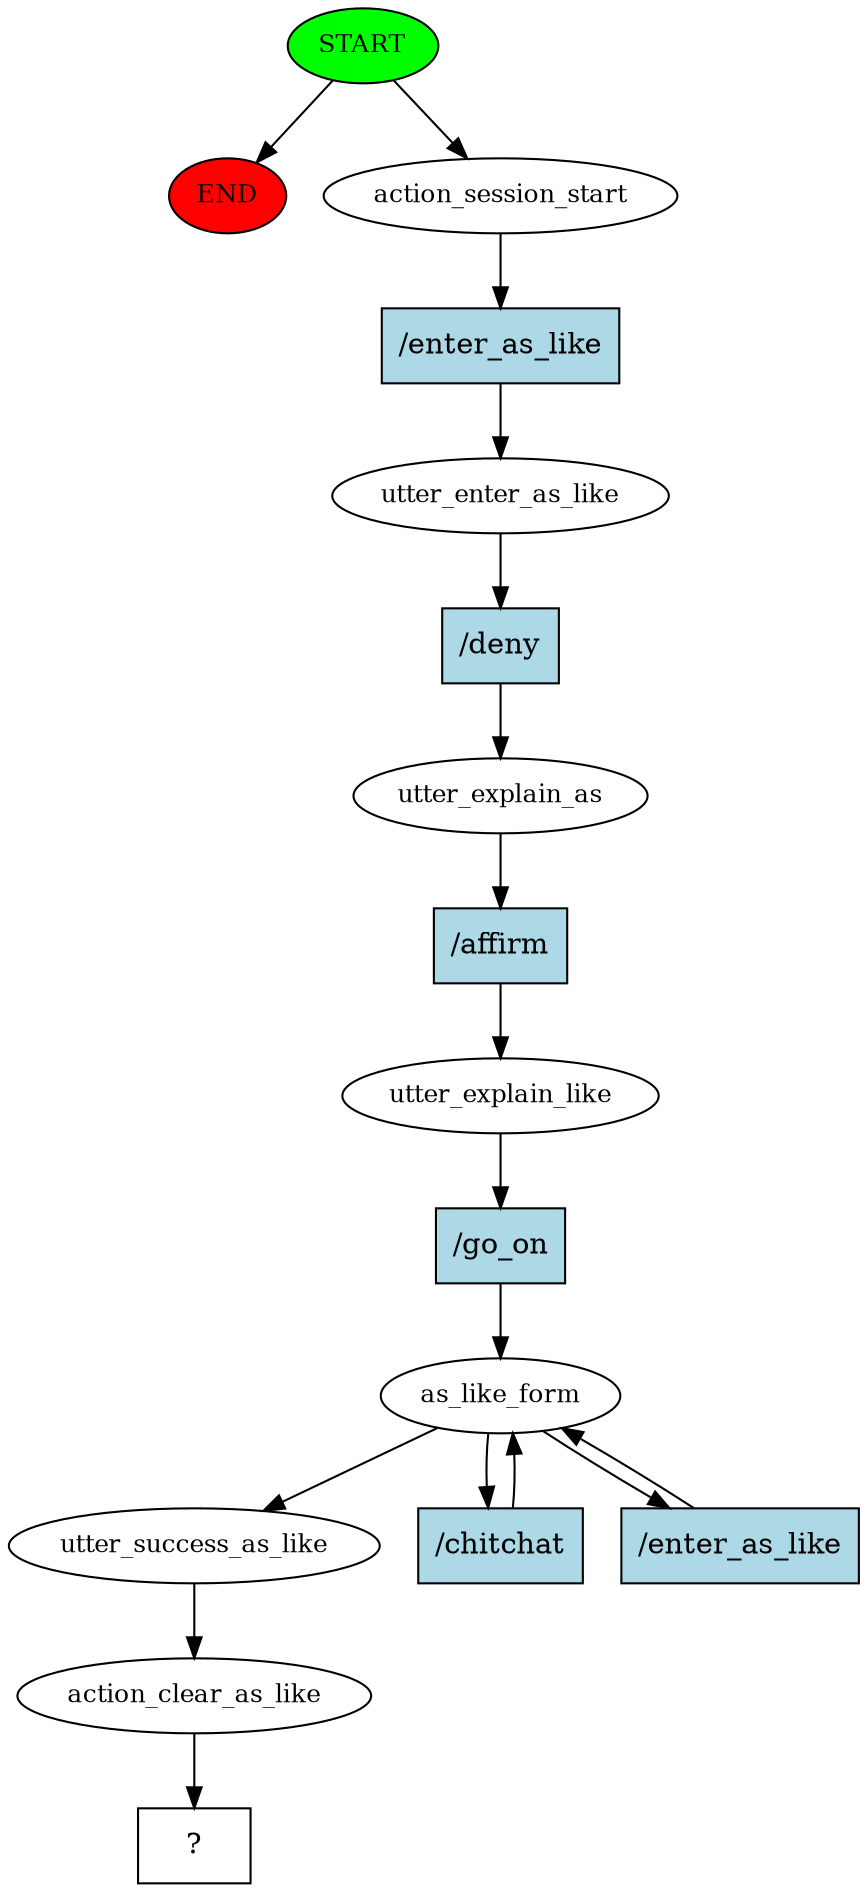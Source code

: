 digraph  {
0 [class="start active", fillcolor=green, fontsize=12, label=START, style=filled];
"-1" [class=end, fillcolor=red, fontsize=12, label=END, style=filled];
1 [class=active, fontsize=12, label=action_session_start];
2 [class=active, fontsize=12, label=utter_enter_as_like];
3 [class=active, fontsize=12, label=utter_explain_as];
4 [class=active, fontsize=12, label=utter_explain_like];
5 [class=active, fontsize=12, label=as_like_form];
10 [class=active, fontsize=12, label=utter_success_as_like];
11 [class=active, fontsize=12, label=action_clear_as_like];
12 [class="intent dashed active", label="  ?  ", shape=rect];
13 [class="intent active", fillcolor=lightblue, label="/enter_as_like", shape=rect, style=filled];
14 [class="intent active", fillcolor=lightblue, label="/deny", shape=rect, style=filled];
15 [class="intent active", fillcolor=lightblue, label="/affirm", shape=rect, style=filled];
16 [class="intent active", fillcolor=lightblue, label="/go_on", shape=rect, style=filled];
17 [class="intent active", fillcolor=lightblue, label="/chitchat", shape=rect, style=filled];
18 [class="intent active", fillcolor=lightblue, label="/enter_as_like", shape=rect, style=filled];
0 -> "-1"  [class="", key=NONE, label=""];
0 -> 1  [class=active, key=NONE, label=""];
1 -> 13  [class=active, key=0];
2 -> 14  [class=active, key=0];
3 -> 15  [class=active, key=0];
4 -> 16  [class=active, key=0];
5 -> 10  [class=active, key=NONE, label=""];
5 -> 17  [class=active, key=0];
5 -> 18  [class=active, key=0];
10 -> 11  [class=active, key=NONE, label=""];
11 -> 12  [class=active, key=NONE, label=""];
13 -> 2  [class=active, key=0];
14 -> 3  [class=active, key=0];
15 -> 4  [class=active, key=0];
16 -> 5  [class=active, key=0];
17 -> 5  [class=active, key=0];
18 -> 5  [class=active, key=0];
}
